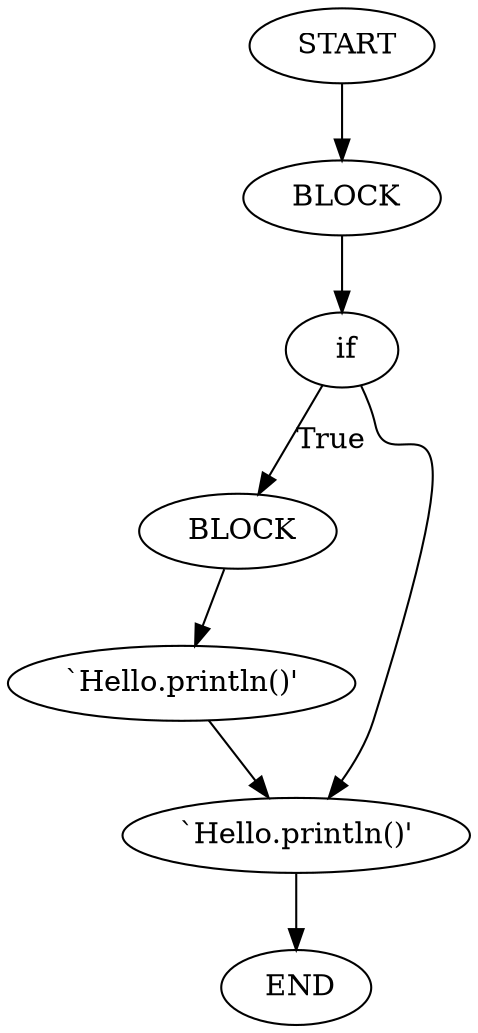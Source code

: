 digraph testGraph {
2[label=" START"]
5[label="BLOCK"]
2 -> 5[color=black]
5[label=" BLOCK"]
6[label="if"]
5 -> 6[color=black]
6[label=" if"]
7[label="BLOCK"]
6 -> 7[label="True",color=black]
14[label="`Hello.println()'"]
6 -> 14[color=black]
7[label=" BLOCK"]
8[label="`Hello.println()'"]
7 -> 8[color=black]
14[label="`Hello.println()'"]
3[label="END"]
14 -> 3[color=black]
8[label="`Hello.println()'"]
14[label="`Hello.println()'"]
8 -> 14[color=black]
3[label=" END"]
}

